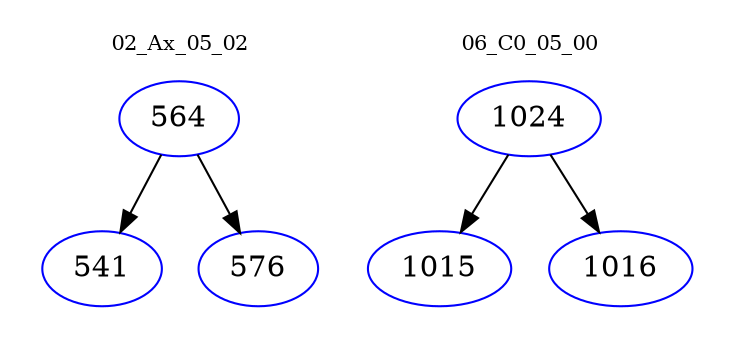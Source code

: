 digraph{
subgraph cluster_0 {
color = white
label = "02_Ax_05_02";
fontsize=10;
T0_564 [label="564", color="blue"]
T0_564 -> T0_541 [color="black"]
T0_541 [label="541", color="blue"]
T0_564 -> T0_576 [color="black"]
T0_576 [label="576", color="blue"]
}
subgraph cluster_1 {
color = white
label = "06_C0_05_00";
fontsize=10;
T1_1024 [label="1024", color="blue"]
T1_1024 -> T1_1015 [color="black"]
T1_1015 [label="1015", color="blue"]
T1_1024 -> T1_1016 [color="black"]
T1_1016 [label="1016", color="blue"]
}
}
